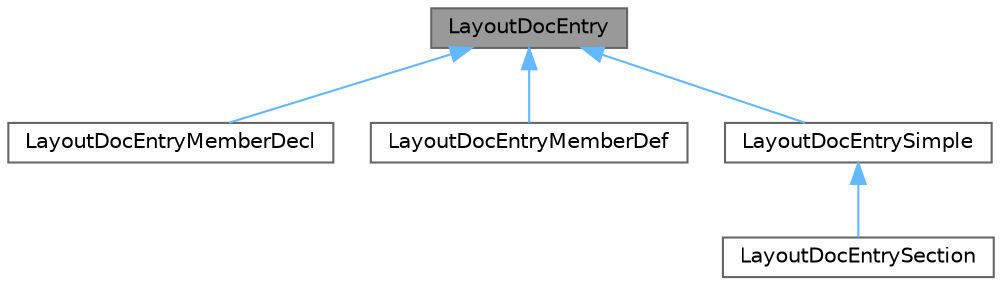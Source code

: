digraph "LayoutDocEntry"
{
 // INTERACTIVE_SVG=YES
 // LATEX_PDF_SIZE
  bgcolor="transparent";
  edge [fontname=Helvetica,fontsize=10,labelfontname=Helvetica,labelfontsize=10];
  node [fontname=Helvetica,fontsize=10,shape=box,height=0.2,width=0.4];
  Node1 [label="LayoutDocEntry",height=0.2,width=0.4,color="gray40", fillcolor="grey60", style="filled", fontcolor="black",tooltip="Base class representing a piece of a documentation page."];
  Node1 -> Node2 [dir="back",color="steelblue1",style="solid"];
  Node2 [label="LayoutDocEntryMemberDecl",height=0.2,width=0.4,color="gray40", fillcolor="white", style="filled",URL="$df/df4/struct_layout_doc_entry_member_decl.html",tooltip="Represents of a member declaration list with configurable title and subtitle."];
  Node1 -> Node3 [dir="back",color="steelblue1",style="solid"];
  Node3 [label="LayoutDocEntryMemberDef",height=0.2,width=0.4,color="gray40", fillcolor="white", style="filled",URL="$d2/def/struct_layout_doc_entry_member_def.html",tooltip="Represents of a member definition list with configurable title."];
  Node1 -> Node4 [dir="back",color="steelblue1",style="solid"];
  Node4 [label="LayoutDocEntrySimple",height=0.2,width=0.4,color="gray40", fillcolor="white", style="filled",URL="$d4/dc3/struct_layout_doc_entry_simple.html",tooltip="Represents of a piece of a documentation page without configurable parts."];
  Node4 -> Node5 [dir="back",color="steelblue1",style="solid"];
  Node5 [label="LayoutDocEntrySection",height=0.2,width=0.4,color="gray40", fillcolor="white", style="filled",URL="$dd/da0/struct_layout_doc_entry_section.html",tooltip=" "];
}
